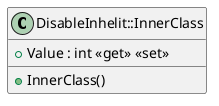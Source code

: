 @startuml DisableInhelit::InnerClass
class DisableInhelit::InnerClass  {
    + Value : int <<get>> <<set>>
    + InnerClass()
}
@enduml